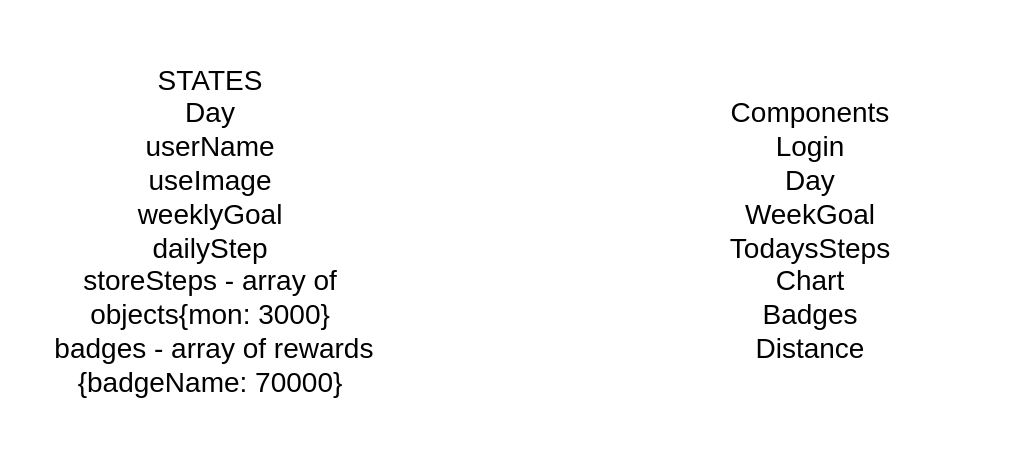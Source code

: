 <mxfile>
    <diagram id="5iDcIYQMYSgUvm0AGTRG" name="Page-1">
        <mxGraphModel dx="1097" dy="450" grid="1" gridSize="10" guides="1" tooltips="1" connect="1" arrows="1" fold="1" page="1" pageScale="1" pageWidth="850" pageHeight="1100" math="0" shadow="0">
            <root>
                <mxCell id="0"/>
                <mxCell id="1" parent="0"/>
                <mxCell id="2" value="&lt;font style=&quot;font-size: 14px;&quot;&gt;STATES&lt;br&gt;Day&lt;br&gt;userName&lt;br&gt;useImage&lt;br&gt;weeklyGoal&lt;br&gt;dailyStep&lt;br&gt;storeSteps - array of objects{mon: 3000}&lt;br&gt;&amp;nbsp;badges - array of rewards {badgeName: 70000}&lt;/font&gt;" style="text;html=1;strokeColor=none;fillColor=none;align=center;verticalAlign=middle;whiteSpace=wrap;rounded=0;" vertex="1" parent="1">
                    <mxGeometry x="80" y="30" width="210" height="230" as="geometry"/>
                </mxCell>
                <mxCell id="3" value="Components&lt;br&gt;Login&lt;br&gt;Day&lt;br&gt;WeekGoal&lt;br&gt;TodaysSteps&lt;br&gt;Chart&lt;br&gt;Badges&lt;br&gt;Distance" style="text;html=1;strokeColor=none;fillColor=none;align=center;verticalAlign=middle;whiteSpace=wrap;rounded=0;fontSize=14;" vertex="1" parent="1">
                    <mxGeometry x="380" y="30" width="210" height="230" as="geometry"/>
                </mxCell>
            </root>
        </mxGraphModel>
    </diagram>
</mxfile>